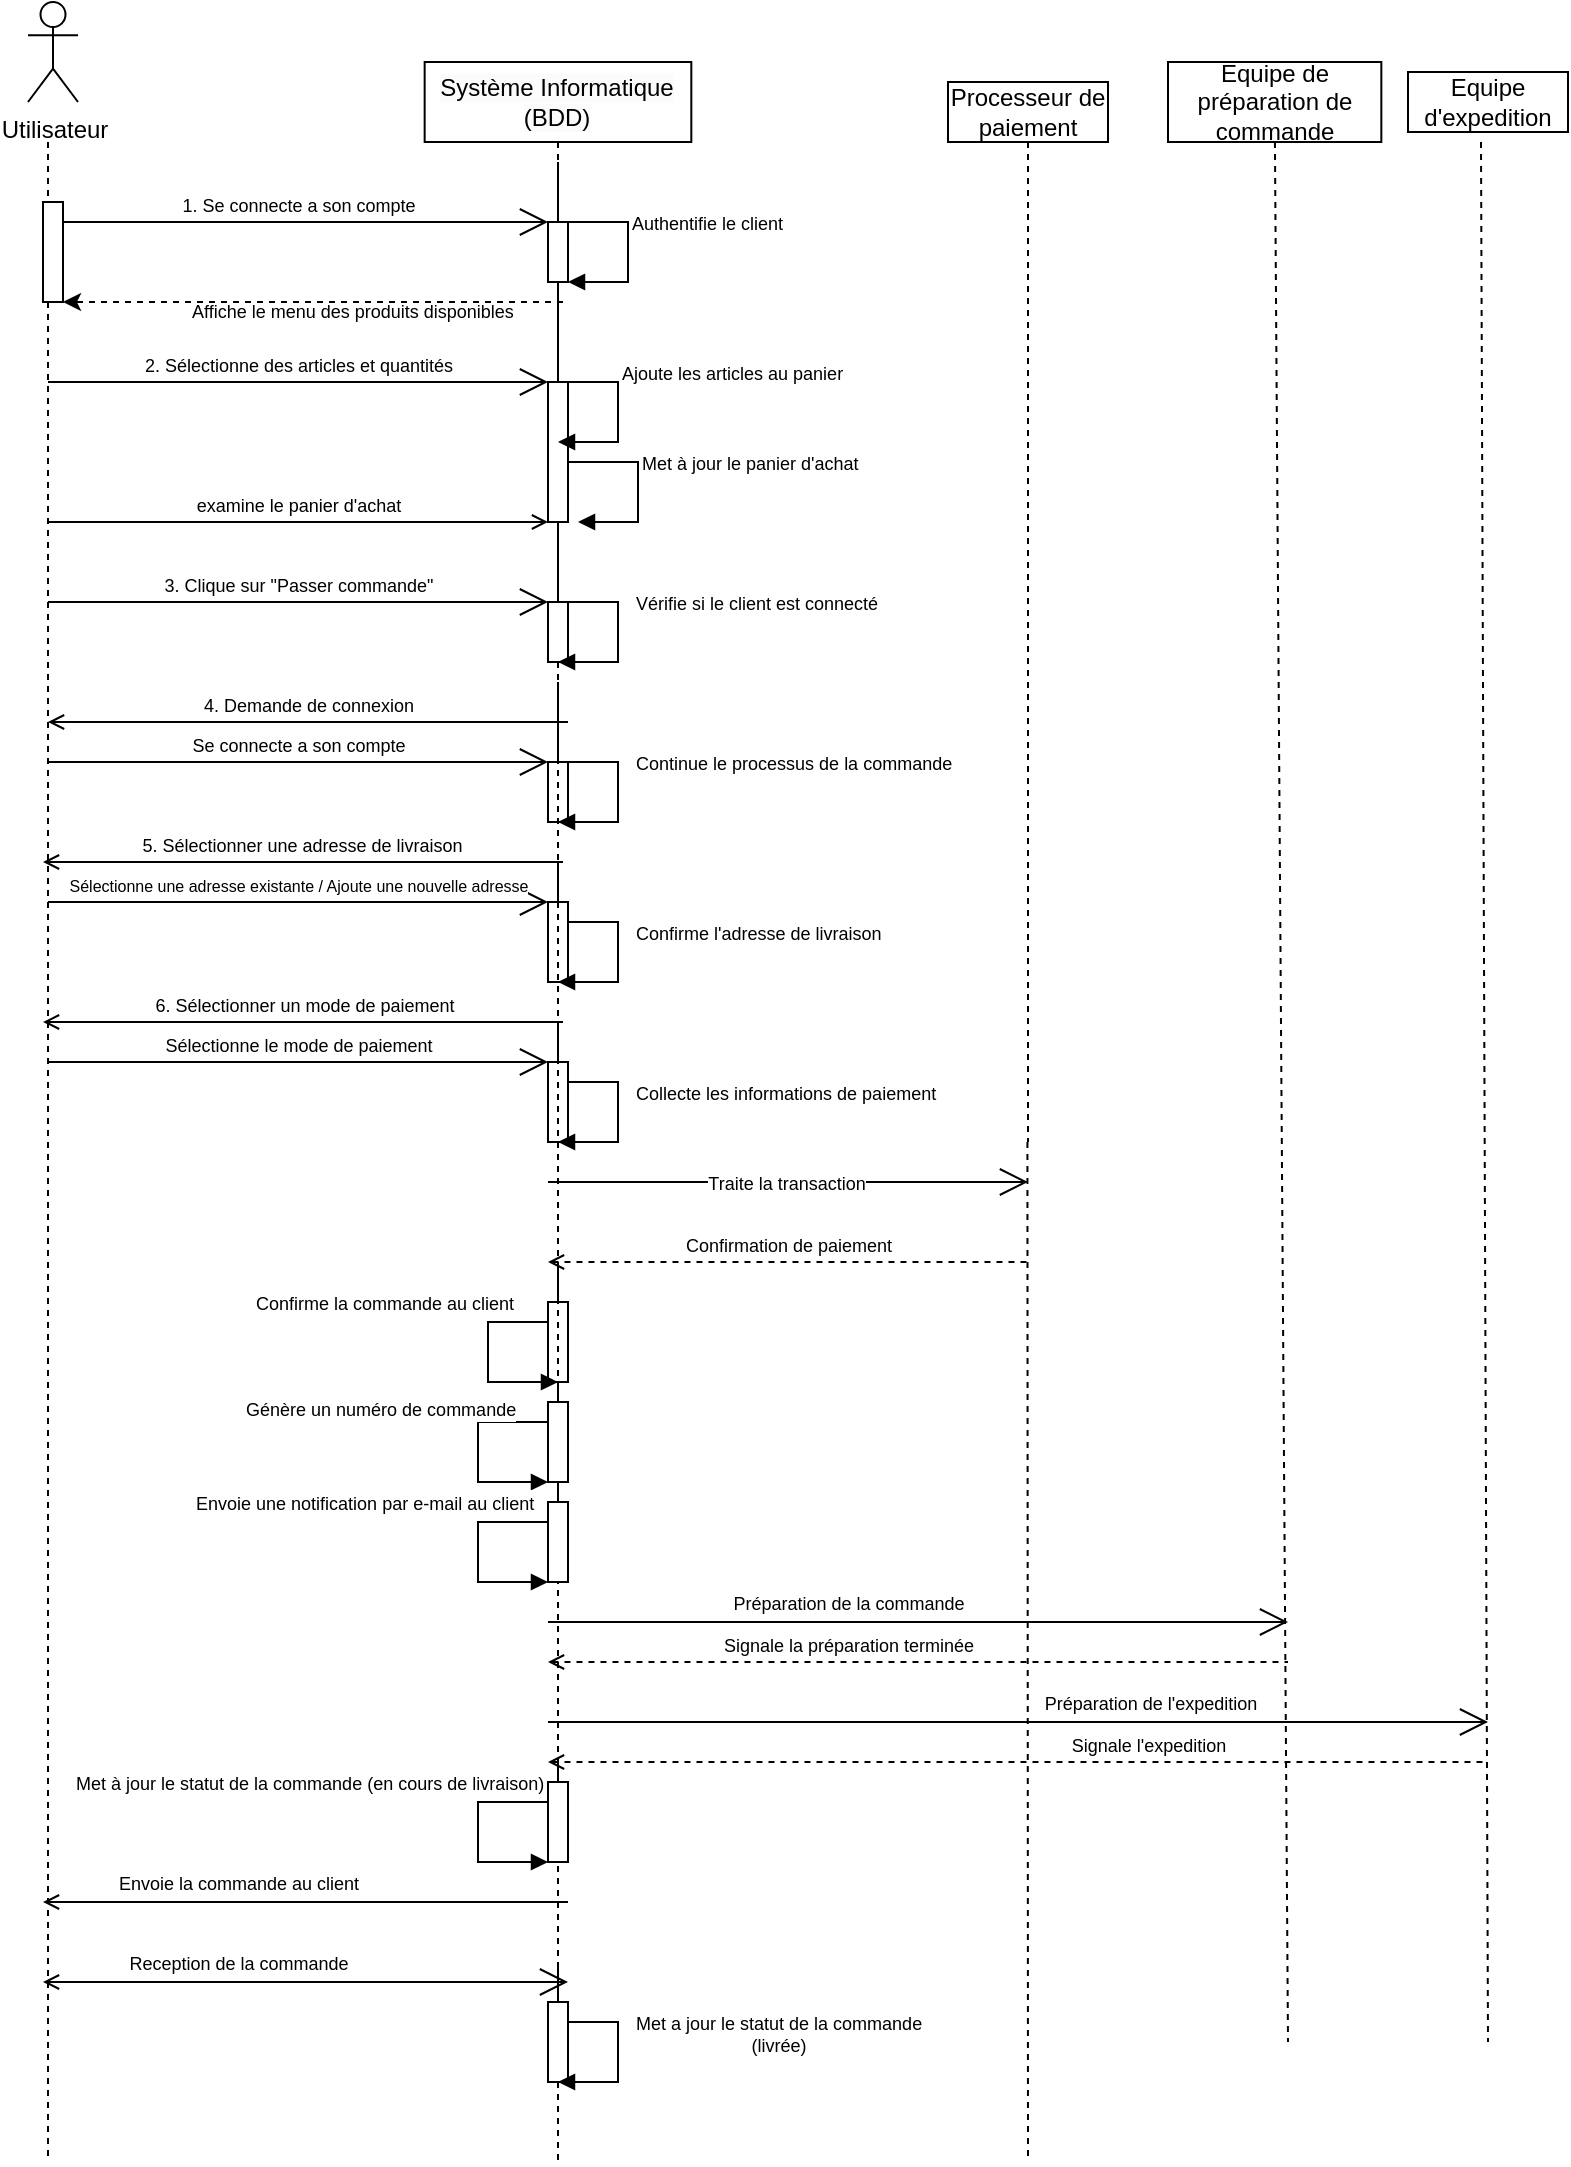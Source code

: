 <mxfile version="20.5.3" type="embed"><diagram name="Page-1" id="2YBvvXClWsGukQMizWep"><mxGraphModel dx="424" dy="315" grid="1" gridSize="10" guides="1" tooltips="1" connect="1" arrows="1" fold="1" page="1" pageScale="1" pageWidth="850" pageHeight="1100" math="0" shadow="0"><root><mxCell id="0"/><mxCell id="1" parent="0"/><mxCell id="ProQ5WsEuDGaB4_OJGiQ-37" value="&lt;span style=&quot;color: rgb(0, 0, 0); font-family: Helvetica; font-size: 12px; font-style: normal; font-variant-ligatures: normal; font-variant-caps: normal; font-weight: 400; letter-spacing: normal; orphans: 2; text-align: center; text-indent: 0px; text-transform: none; widows: 2; word-spacing: 0px; -webkit-text-stroke-width: 0px; background-color: rgb(251, 251, 251); text-decoration-thickness: initial; text-decoration-style: initial; text-decoration-color: initial; float: none; display: inline !important;&quot;&gt;Système Informatique (BDD)&lt;/span&gt;" style="shape=rect;html=1;whiteSpace=wrap;align=center;" parent="1" vertex="1"><mxGeometry x="268.33" y="40" width="133.33" height="40" as="geometry"/></mxCell><mxCell id="ProQ5WsEuDGaB4_OJGiQ-38" value="" style="edgeStyle=none;dashed=1;html=1;endArrow=none;rounded=0;" parent="1" source="9CjI7pjVheDTGjvXBxxW-8" edge="1"><mxGeometry relative="1" as="geometry"><mxPoint x="80" y="1090" as="targetPoint"/><mxPoint x="80" y="170" as="sourcePoint"/></mxGeometry></mxCell><mxCell id="ProQ5WsEuDGaB4_OJGiQ-39" value="" style="edgeStyle=none;dashed=1;html=1;endArrow=none;rounded=0;" parent="1" source="9CjI7pjVheDTGjvXBxxW-40" edge="1"><mxGeometry relative="1" as="geometry"><mxPoint x="335" y="1090" as="targetPoint"/><mxPoint x="334.76" y="160" as="sourcePoint"/></mxGeometry></mxCell><mxCell id="ProQ5WsEuDGaB4_OJGiQ-40" value="&lt;font style=&quot;font-size: 9px;&quot;&gt;1. Se connecte a son compte&lt;/font&gt;" style="edgeStyle=none;html=1;endArrow=open;verticalAlign=bottom;endSize=12;rounded=0;" parent="1" edge="1"><mxGeometry relative="1" as="geometry"><mxPoint x="80" y="120" as="sourcePoint"/><mxPoint x="330" y="120" as="targetPoint"/></mxGeometry></mxCell><mxCell id="ProQ5WsEuDGaB4_OJGiQ-55" value="&lt;font style=&quot;font-size: 9px;&quot;&gt;3.&amp;nbsp;Clique sur &quot;Passer commande&quot;&lt;/font&gt;" style="edgeStyle=none;html=1;endArrow=open;verticalAlign=bottom;endSize=12;rounded=0;endFill=0;startArrow=none;startFill=0;" parent="1" edge="1"><mxGeometry relative="1" as="geometry"><mxPoint x="80" y="310" as="sourcePoint"/><mxPoint x="330" y="310" as="targetPoint"/><Array as="points"><mxPoint x="230" y="310"/></Array></mxGeometry></mxCell><mxCell id="ProQ5WsEuDGaB4_OJGiQ-57" value="&lt;font style=&quot;font-size: 9px;&quot;&gt;4.&amp;nbsp;Demande de connexion&lt;/font&gt;" style="edgeStyle=none;html=1;endArrow=none;verticalAlign=bottom;endSize=12;rounded=0;endFill=0;startArrow=open;startFill=0;" parent="1" edge="1"><mxGeometry relative="1" as="geometry"><mxPoint x="80" y="370" as="sourcePoint"/><mxPoint x="340" y="370" as="targetPoint"/><Array as="points"><mxPoint x="230" y="370"/></Array></mxGeometry></mxCell><mxCell id="ProQ5WsEuDGaB4_OJGiQ-58" value="&lt;font style=&quot;font-size: 9px;&quot;&gt;5. Sélectionner une adresse de livraison&amp;nbsp;&lt;/font&gt;" style="edgeStyle=none;html=1;endArrow=none;verticalAlign=bottom;endSize=12;rounded=0;endFill=0;startArrow=open;startFill=0;" parent="1" edge="1"><mxGeometry relative="1" as="geometry"><mxPoint x="77.5" y="440" as="sourcePoint"/><mxPoint x="337.5" y="440" as="targetPoint"/><Array as="points"><mxPoint x="227.5" y="440"/></Array></mxGeometry></mxCell><mxCell id="ProQ5WsEuDGaB4_OJGiQ-64" value="Processeur de paiement" style="shape=rect;html=1;whiteSpace=wrap;align=center;" parent="1" vertex="1"><mxGeometry x="530" y="50" width="80" height="30" as="geometry"/></mxCell><mxCell id="ProQ5WsEuDGaB4_OJGiQ-66" value="" style="edgeStyle=none;html=1;dashed=1;endArrow=none;rounded=0;" parent="1" source="ProQ5WsEuDGaB4_OJGiQ-64" edge="1"><mxGeometry relative="1" as="geometry"><mxPoint x="570" y="580" as="targetPoint"/></mxGeometry></mxCell><mxCell id="ProQ5WsEuDGaB4_OJGiQ-70" value="&lt;font style=&quot;font-size: 9px;&quot;&gt;examine le panier d'achat&lt;/font&gt;" style="html=1;verticalAlign=bottom;endArrow=none;endSize=8;curved=0;rounded=0;endFill=0;startArrow=open;startFill=0;" parent="1" edge="1"><mxGeometry relative="1" as="geometry"><mxPoint x="330" y="270" as="sourcePoint"/><mxPoint x="80" y="270" as="targetPoint"/></mxGeometry></mxCell><mxCell id="9CjI7pjVheDTGjvXBxxW-2" value="&lt;font style=&quot;font-size: 9px;&quot;&gt;Authentifie le client&lt;/font&gt;" style="html=1;align=left;spacingLeft=2;endArrow=block;rounded=0;edgeStyle=orthogonalEdgeStyle;curved=0;rounded=0;" parent="1" edge="1"><mxGeometry relative="1" as="geometry"><mxPoint x="335" y="90" as="sourcePoint"/><Array as="points"><mxPoint x="370" y="120"/></Array><mxPoint x="340" y="150" as="targetPoint"/></mxGeometry></mxCell><mxCell id="9CjI7pjVheDTGjvXBxxW-3" value="" style="edgeStyle=none;dashed=1;html=1;endArrow=none;rounded=0;" parent="1" source="ProQ5WsEuDGaB4_OJGiQ-37" target="9CjI7pjVheDTGjvXBxxW-1" edge="1"><mxGeometry relative="1" as="geometry"><mxPoint x="330" y="920" as="targetPoint"/><mxPoint x="330" y="80" as="sourcePoint"/></mxGeometry></mxCell><mxCell id="9CjI7pjVheDTGjvXBxxW-10" style="edgeStyle=orthogonalEdgeStyle;rounded=0;orthogonalLoop=1;jettySize=auto;html=1;curved=0;dashed=1;" parent="1" edge="1"><mxGeometry relative="1" as="geometry"><mxPoint x="87.5" y="160" as="targetPoint"/><mxPoint x="337.5" y="160" as="sourcePoint"/></mxGeometry></mxCell><mxCell id="9CjI7pjVheDTGjvXBxxW-1" value="" style="html=1;points=[[0,0,0,0,5],[0,1,0,0,-5],[1,0,0,0,5],[1,1,0,0,-5]];perimeter=orthogonalPerimeter;outlineConnect=0;targetShapes=umlLifeline;portConstraint=eastwest;newEdgeStyle={&quot;curved&quot;:0,&quot;rounded&quot;:0};" parent="1" vertex="1"><mxGeometry x="330" y="120" width="10" height="30" as="geometry"/></mxCell><mxCell id="9CjI7pjVheDTGjvXBxxW-5" value="Utilisateur" style="shape=umlActor;verticalLabelPosition=bottom;verticalAlign=top;html=1;" parent="1" vertex="1"><mxGeometry x="70" y="10" width="25" height="50" as="geometry"/></mxCell><mxCell id="9CjI7pjVheDTGjvXBxxW-9" value="" style="edgeStyle=none;dashed=1;html=1;endArrow=none;rounded=0;" parent="1" target="9CjI7pjVheDTGjvXBxxW-8" edge="1"><mxGeometry relative="1" as="geometry"><mxPoint x="80" y="920" as="targetPoint"/><mxPoint x="80" y="80" as="sourcePoint"/></mxGeometry></mxCell><mxCell id="9CjI7pjVheDTGjvXBxxW-8" value="" style="html=1;points=[[0,0,0,0,5],[0,1,0,0,-5],[1,0,0,0,5],[1,1,0,0,-5]];perimeter=orthogonalPerimeter;outlineConnect=0;targetShapes=umlLifeline;portConstraint=eastwest;newEdgeStyle={&quot;curved&quot;:0,&quot;rounded&quot;:0};" parent="1" vertex="1"><mxGeometry x="77.5" y="110" width="10" height="50" as="geometry"/></mxCell><mxCell id="9CjI7pjVheDTGjvXBxxW-11" value="&lt;font style=&quot;font-size: 9px;&quot;&gt;Affiche le menu des produits disponibles&lt;/font&gt;" style="text;whiteSpace=wrap;html=1;" parent="1" vertex="1"><mxGeometry x="150" y="150" width="225" height="20" as="geometry"/></mxCell><mxCell id="9CjI7pjVheDTGjvXBxxW-13" value="&lt;font style=&quot;font-size: 9px;&quot;&gt;2. Sélectionne des articles et quantités&lt;/font&gt;" style="edgeStyle=none;html=1;endArrow=open;verticalAlign=bottom;endSize=12;rounded=0;" parent="1" target="9CjI7pjVheDTGjvXBxxW-14" edge="1"><mxGeometry relative="1" as="geometry"><mxPoint x="80" y="200" as="sourcePoint"/><mxPoint x="340" y="200" as="targetPoint"/></mxGeometry></mxCell><mxCell id="9CjI7pjVheDTGjvXBxxW-14" value="" style="html=1;points=[[0,0,0,0,5],[0,1,0,0,-5],[1,0,0,0,5],[1,1,0,0,-5]];perimeter=orthogonalPerimeter;outlineConnect=0;targetShapes=umlLifeline;portConstraint=eastwest;newEdgeStyle={&quot;curved&quot;:0,&quot;rounded&quot;:0};" parent="1" vertex="1"><mxGeometry x="330" y="200" width="10" height="70" as="geometry"/></mxCell><mxCell id="9CjI7pjVheDTGjvXBxxW-15" value="&lt;font style=&quot;font-size: 9px;&quot;&gt;Ajoute les articles au panier&lt;/font&gt;" style="html=1;align=left;spacingLeft=2;endArrow=block;rounded=0;edgeStyle=orthogonalEdgeStyle;curved=0;rounded=0;" parent="1" edge="1"><mxGeometry x="0.142" y="5" relative="1" as="geometry"><mxPoint x="330" y="150" as="sourcePoint"/><Array as="points"><mxPoint x="335" y="200"/><mxPoint x="365" y="200"/><mxPoint x="365" y="230"/></Array><mxPoint x="335" y="230" as="targetPoint"/><mxPoint as="offset"/></mxGeometry></mxCell><mxCell id="9CjI7pjVheDTGjvXBxxW-16" value="&lt;font style=&quot;font-size: 9px;&quot;&gt;Met à jour le panier d'achat&lt;/font&gt;" style="html=1;align=left;spacingLeft=2;endArrow=block;rounded=0;edgeStyle=orthogonalEdgeStyle;curved=0;rounded=0;" parent="1" edge="1"><mxGeometry relative="1" as="geometry"><mxPoint x="340" y="210" as="sourcePoint"/><Array as="points"><mxPoint x="375" y="240"/></Array><mxPoint x="345" y="270" as="targetPoint"/></mxGeometry></mxCell><mxCell id="9CjI7pjVheDTGjvXBxxW-17" value="" style="html=1;points=[[0,0,0,0,5],[0,1,0,0,-5],[1,0,0,0,5],[1,1,0,0,-5]];perimeter=orthogonalPerimeter;outlineConnect=0;targetShapes=umlLifeline;portConstraint=eastwest;newEdgeStyle={&quot;curved&quot;:0,&quot;rounded&quot;:0};" parent="1" vertex="1"><mxGeometry x="330" y="310" width="10" height="30" as="geometry"/></mxCell><mxCell id="9CjI7pjVheDTGjvXBxxW-19" value="&lt;font style=&quot;font-size: 9px;&quot;&gt;Vérifie si le client est connecté&lt;/font&gt;" style="html=1;align=left;spacingLeft=2;endArrow=block;rounded=0;edgeStyle=orthogonalEdgeStyle;curved=0;rounded=0;" parent="1" source="9CjI7pjVheDTGjvXBxxW-14" edge="1"><mxGeometry x="0.077" y="5" relative="1" as="geometry"><mxPoint x="330" y="280" as="sourcePoint"/><Array as="points"><mxPoint x="335" y="310"/><mxPoint x="365" y="310"/><mxPoint x="365" y="340"/></Array><mxPoint x="335" y="340" as="targetPoint"/><mxPoint as="offset"/></mxGeometry></mxCell><mxCell id="9CjI7pjVheDTGjvXBxxW-21" value="&lt;font style=&quot;font-size: 9px;&quot;&gt;Se connecte a son compte&lt;/font&gt;" style="edgeStyle=none;html=1;endArrow=open;verticalAlign=bottom;endSize=12;rounded=0;endFill=0;startArrow=none;startFill=0;" parent="1" edge="1"><mxGeometry relative="1" as="geometry"><mxPoint x="80" y="390" as="sourcePoint"/><mxPoint x="330" y="390" as="targetPoint"/><Array as="points"><mxPoint x="220" y="390"/></Array></mxGeometry></mxCell><mxCell id="9CjI7pjVheDTGjvXBxxW-22" value="" style="html=1;points=[[0,0,0,0,5],[0,1,0,0,-5],[1,0,0,0,5],[1,1,0,0,-5]];perimeter=orthogonalPerimeter;outlineConnect=0;targetShapes=umlLifeline;portConstraint=eastwest;newEdgeStyle={&quot;curved&quot;:0,&quot;rounded&quot;:0};" parent="1" vertex="1"><mxGeometry x="330" y="390" width="10" height="30" as="geometry"/></mxCell><mxCell id="9CjI7pjVheDTGjvXBxxW-23" value="&lt;font style=&quot;font-size: 9px;&quot;&gt;Continue le processus de la commande&lt;/font&gt;" style="html=1;align=left;spacingLeft=2;endArrow=block;rounded=0;edgeStyle=orthogonalEdgeStyle;curved=0;rounded=0;" parent="1" edge="1"><mxGeometry x="0.077" y="5" relative="1" as="geometry"><mxPoint x="335" y="350" as="sourcePoint"/><Array as="points"><mxPoint x="335" y="390"/><mxPoint x="365" y="390"/><mxPoint x="365" y="420"/></Array><mxPoint x="335" y="420" as="targetPoint"/><mxPoint as="offset"/></mxGeometry></mxCell><mxCell id="9CjI7pjVheDTGjvXBxxW-24" value="&lt;font style=&quot;font-size: 8px;&quot;&gt;Sélectionne une adresse existante / Ajoute une nouvelle adresse&lt;/font&gt;" style="edgeStyle=none;html=1;endArrow=open;verticalAlign=bottom;endSize=12;rounded=0;endFill=0;startArrow=none;startFill=0;" parent="1" edge="1"><mxGeometry relative="1" as="geometry"><mxPoint x="80" y="460" as="sourcePoint"/><mxPoint x="330" y="460" as="targetPoint"/><Array as="points"><mxPoint x="220" y="460"/></Array></mxGeometry></mxCell><mxCell id="9CjI7pjVheDTGjvXBxxW-25" value="" style="html=1;points=[[0,0,0,0,5],[0,1,0,0,-5],[1,0,0,0,5],[1,1,0,0,-5]];perimeter=orthogonalPerimeter;outlineConnect=0;targetShapes=umlLifeline;portConstraint=eastwest;newEdgeStyle={&quot;curved&quot;:0,&quot;rounded&quot;:0};" parent="1" vertex="1"><mxGeometry x="330" y="460" width="10" height="40" as="geometry"/></mxCell><mxCell id="9CjI7pjVheDTGjvXBxxW-27" value="&lt;font style=&quot;font-size: 9px;&quot;&gt;Confirme l'adresse de livraison&lt;/font&gt;" style="html=1;align=left;spacingLeft=2;endArrow=block;rounded=0;edgeStyle=orthogonalEdgeStyle;curved=0;rounded=0;entryX=0.5;entryY=1;entryDx=0;entryDy=0;entryPerimeter=0;" parent="1" target="9CjI7pjVheDTGjvXBxxW-25" edge="1"><mxGeometry x="0.077" y="5" relative="1" as="geometry"><mxPoint x="335" y="440" as="sourcePoint"/><Array as="points"><mxPoint x="335" y="460"/><mxPoint x="340" y="460"/><mxPoint x="340" y="470"/><mxPoint x="365" y="470"/><mxPoint x="365" y="500"/></Array><mxPoint x="335" y="510" as="targetPoint"/><mxPoint as="offset"/></mxGeometry></mxCell><mxCell id="9CjI7pjVheDTGjvXBxxW-28" value="&lt;font style=&quot;font-size: 9px;&quot;&gt;6. Sélectionner un mode de paiement&lt;/font&gt;" style="edgeStyle=none;html=1;endArrow=none;verticalAlign=bottom;endSize=12;rounded=0;endFill=0;startArrow=open;startFill=0;" parent="1" edge="1"><mxGeometry relative="1" as="geometry"><mxPoint x="77.5" y="520" as="sourcePoint"/><mxPoint x="337.5" y="520" as="targetPoint"/><Array as="points"><mxPoint x="227.5" y="520"/></Array></mxGeometry></mxCell><mxCell id="9CjI7pjVheDTGjvXBxxW-29" value="&lt;font style=&quot;font-size: 9px;&quot;&gt;Sélectionne le mode de paiement&lt;/font&gt;" style="edgeStyle=none;html=1;endArrow=open;verticalAlign=bottom;endSize=12;rounded=0;endFill=0;startArrow=none;startFill=0;" parent="1" edge="1"><mxGeometry relative="1" as="geometry"><mxPoint x="80" y="540" as="sourcePoint"/><mxPoint x="330" y="540" as="targetPoint"/><Array as="points"><mxPoint x="220" y="540"/></Array></mxGeometry></mxCell><mxCell id="9CjI7pjVheDTGjvXBxxW-31" value="" style="html=1;points=[[0,0,0,0,5],[0,1,0,0,-5],[1,0,0,0,5],[1,1,0,0,-5]];perimeter=orthogonalPerimeter;outlineConnect=0;targetShapes=umlLifeline;portConstraint=eastwest;newEdgeStyle={&quot;curved&quot;:0,&quot;rounded&quot;:0};" parent="1" vertex="1"><mxGeometry x="330" y="540" width="10" height="40" as="geometry"/></mxCell><mxCell id="9CjI7pjVheDTGjvXBxxW-32" value="&lt;font style=&quot;font-size: 9px;&quot;&gt;Collecte les informations de paiement&lt;/font&gt;" style="html=1;align=left;spacingLeft=2;endArrow=block;rounded=0;edgeStyle=orthogonalEdgeStyle;curved=0;rounded=0;entryX=0.5;entryY=1;entryDx=0;entryDy=0;entryPerimeter=0;" parent="1" target="9CjI7pjVheDTGjvXBxxW-31" edge="1"><mxGeometry x="0.077" y="5" relative="1" as="geometry"><mxPoint x="335" y="520" as="sourcePoint"/><Array as="points"><mxPoint x="335" y="540"/><mxPoint x="340" y="540"/><mxPoint x="340" y="550"/><mxPoint x="365" y="550"/><mxPoint x="365" y="580"/></Array><mxPoint x="335" y="590" as="targetPoint"/><mxPoint as="offset"/></mxGeometry></mxCell><mxCell id="9CjI7pjVheDTGjvXBxxW-34" value="" style="edgeStyle=none;html=1;endArrow=open;verticalAlign=bottom;endSize=12;rounded=0;endFill=0;startArrow=none;startFill=0;" parent="1" edge="1"><mxGeometry relative="1" as="geometry"><mxPoint x="330" y="600" as="sourcePoint"/><mxPoint x="570" y="600" as="targetPoint"/><Array as="points"><mxPoint x="480" y="600"/></Array></mxGeometry></mxCell><mxCell id="9CjI7pjVheDTGjvXBxxW-35" value="&lt;font style=&quot;font-size: 9px;&quot;&gt;Traite la transaction&lt;br&gt;&lt;/font&gt;" style="edgeLabel;html=1;align=center;verticalAlign=middle;resizable=0;points=[];" parent="9CjI7pjVheDTGjvXBxxW-34" vertex="1" connectable="0"><mxGeometry x="-0.01" y="1" relative="1" as="geometry"><mxPoint y="1" as="offset"/></mxGeometry></mxCell><mxCell id="9CjI7pjVheDTGjvXBxxW-36" value="" style="edgeStyle=none;html=1;dashed=1;endArrow=none;rounded=0;" parent="1" edge="1"><mxGeometry x="1" relative="1" as="geometry"><mxPoint x="570" y="1090" as="targetPoint"/><mxPoint x="569.71" y="580" as="sourcePoint"/></mxGeometry></mxCell><mxCell id="9CjI7pjVheDTGjvXBxxW-37" value="&lt;font style=&quot;font-size: 9px;&quot;&gt;Confirmation de paiement&lt;/font&gt;" style="edgeStyle=none;html=1;endArrow=none;verticalAlign=bottom;endSize=12;rounded=0;endFill=0;startArrow=open;startFill=0;dashed=1;" parent="1" edge="1"><mxGeometry relative="1" as="geometry"><mxPoint x="330" y="640" as="sourcePoint"/><mxPoint x="570" y="640" as="targetPoint"/><Array as="points"><mxPoint x="480" y="640"/></Array></mxGeometry></mxCell><mxCell id="9CjI7pjVheDTGjvXBxxW-38" value="" style="html=1;points=[[0,0,0,0,5],[0,1,0,0,-5],[1,0,0,0,5],[1,1,0,0,-5]];perimeter=orthogonalPerimeter;outlineConnect=0;targetShapes=umlLifeline;portConstraint=eastwest;newEdgeStyle={&quot;curved&quot;:0,&quot;rounded&quot;:0};" parent="1" vertex="1"><mxGeometry x="330" y="660" width="10" height="40" as="geometry"/></mxCell><mxCell id="9CjI7pjVheDTGjvXBxxW-39" value="&lt;font style=&quot;font-size: 9px;&quot;&gt;Confirme la commande au client&lt;/font&gt;" style="html=1;align=left;spacingLeft=2;endArrow=block;rounded=0;edgeStyle=orthogonalEdgeStyle;curved=0;rounded=0;entryX=0.5;entryY=1;entryDx=0;entryDy=0;entryPerimeter=0;" parent="1" target="9CjI7pjVheDTGjvXBxxW-38" edge="1"><mxGeometry y="-120" relative="1" as="geometry"><mxPoint x="335" y="640" as="sourcePoint"/><Array as="points"><mxPoint x="335" y="660"/><mxPoint x="330" y="660"/><mxPoint x="330" y="670"/><mxPoint x="300" y="670"/><mxPoint x="300" y="700"/></Array><mxPoint x="335" y="710" as="targetPoint"/><mxPoint y="-10" as="offset"/></mxGeometry></mxCell><mxCell id="9CjI7pjVheDTGjvXBxxW-41" value="" style="edgeStyle=none;dashed=1;html=1;endArrow=none;rounded=0;" parent="1" source="9CjI7pjVheDTGjvXBxxW-17" target="9CjI7pjVheDTGjvXBxxW-40" edge="1"><mxGeometry relative="1" as="geometry"><mxPoint x="334.76" y="920" as="targetPoint"/><mxPoint x="335" y="340" as="sourcePoint"/></mxGeometry></mxCell><mxCell id="9CjI7pjVheDTGjvXBxxW-40" value="" style="html=1;points=[[0,0,0,0,5],[0,1,0,0,-5],[1,0,0,0,5],[1,1,0,0,-5]];perimeter=orthogonalPerimeter;outlineConnect=0;targetShapes=umlLifeline;portConstraint=eastwest;newEdgeStyle={&quot;curved&quot;:0,&quot;rounded&quot;:0};" parent="1" vertex="1"><mxGeometry x="330" y="710" width="10" height="40" as="geometry"/></mxCell><mxCell id="9CjI7pjVheDTGjvXBxxW-42" value="&lt;font style=&quot;font-size: 9px;&quot;&gt;Génère un numéro de commande&lt;/font&gt;" style="html=1;align=left;spacingLeft=2;endArrow=block;rounded=0;edgeStyle=orthogonalEdgeStyle;curved=0;rounded=0;entryX=0.5;entryY=1;entryDx=0;entryDy=0;entryPerimeter=0;" parent="1" source="9CjI7pjVheDTGjvXBxxW-38" edge="1"><mxGeometry y="-120" relative="1" as="geometry"><mxPoint x="330" y="690" as="sourcePoint"/><Array as="points"><mxPoint x="335" y="710"/><mxPoint x="330" y="710"/><mxPoint x="330" y="720"/><mxPoint x="295" y="720"/><mxPoint x="295" y="750"/></Array><mxPoint x="330" y="750" as="targetPoint"/><mxPoint y="-10" as="offset"/></mxGeometry></mxCell><mxCell id="9CjI7pjVheDTGjvXBxxW-43" value="" style="html=1;points=[[0,0,0,0,5],[0,1,0,0,-5],[1,0,0,0,5],[1,1,0,0,-5]];perimeter=orthogonalPerimeter;outlineConnect=0;targetShapes=umlLifeline;portConstraint=eastwest;newEdgeStyle={&quot;curved&quot;:0,&quot;rounded&quot;:0};" parent="1" vertex="1"><mxGeometry x="330" y="760" width="10" height="40" as="geometry"/></mxCell><mxCell id="9CjI7pjVheDTGjvXBxxW-44" value="&lt;font style=&quot;font-size: 9px;&quot;&gt;Envoie une notification par e-mail au client&lt;/font&gt;" style="html=1;align=left;spacingLeft=2;endArrow=block;rounded=0;edgeStyle=orthogonalEdgeStyle;curved=0;rounded=0;entryX=0.5;entryY=1;entryDx=0;entryDy=0;entryPerimeter=0;" parent="1" edge="1"><mxGeometry x="-0.04" y="-145" relative="1" as="geometry"><mxPoint x="335" y="750" as="sourcePoint"/><Array as="points"><mxPoint x="335" y="760"/><mxPoint x="330" y="760"/><mxPoint x="330" y="770"/><mxPoint x="295" y="770"/><mxPoint x="295" y="800"/></Array><mxPoint x="330" y="800" as="targetPoint"/><mxPoint y="-10" as="offset"/></mxGeometry></mxCell><mxCell id="9CjI7pjVheDTGjvXBxxW-45" value="Equipe de préparation de commande" style="shape=rect;html=1;whiteSpace=wrap;align=center;" parent="1" vertex="1"><mxGeometry x="640" y="40" width="106.67" height="40" as="geometry"/></mxCell><mxCell id="9CjI7pjVheDTGjvXBxxW-46" value="" style="edgeStyle=none;html=1;dashed=1;endArrow=none;rounded=0;" parent="1" source="9CjI7pjVheDTGjvXBxxW-45" edge="1"><mxGeometry relative="1" as="geometry"><mxPoint x="700" y="1030" as="targetPoint"/></mxGeometry></mxCell><mxCell id="9CjI7pjVheDTGjvXBxxW-47" value="" style="edgeStyle=none;html=1;endArrow=open;verticalAlign=bottom;endSize=12;rounded=0;endFill=0;startArrow=none;startFill=0;" parent="1" edge="1"><mxGeometry relative="1" as="geometry"><mxPoint x="330" y="820" as="sourcePoint"/><mxPoint x="700" y="820" as="targetPoint"/><Array as="points"><mxPoint x="460" y="820"/></Array></mxGeometry></mxCell><mxCell id="9CjI7pjVheDTGjvXBxxW-48" value="&lt;font style=&quot;font-size: 9px;&quot;&gt;Préparation de la commande&lt;/font&gt;" style="edgeLabel;html=1;align=center;verticalAlign=middle;resizable=0;points=[];" parent="9CjI7pjVheDTGjvXBxxW-47" vertex="1" connectable="0"><mxGeometry x="-0.01" y="1" relative="1" as="geometry"><mxPoint x="-33" y="-9" as="offset"/></mxGeometry></mxCell><mxCell id="9CjI7pjVheDTGjvXBxxW-49" value="&lt;font style=&quot;font-size: 9px;&quot;&gt;Signale la préparation terminée&lt;/font&gt;" style="edgeStyle=none;html=1;endArrow=none;verticalAlign=bottom;endSize=12;rounded=0;endFill=0;startArrow=open;startFill=0;dashed=1;" parent="1" edge="1"><mxGeometry x="-0.189" relative="1" as="geometry"><mxPoint x="330" y="840" as="sourcePoint"/><mxPoint x="700" y="840" as="targetPoint"/><Array as="points"><mxPoint x="610" y="840"/></Array><mxPoint as="offset"/></mxGeometry></mxCell><mxCell id="9CjI7pjVheDTGjvXBxxW-50" value="Equipe d'expedition" style="shape=rect;html=1;whiteSpace=wrap;align=center;" parent="1" vertex="1"><mxGeometry x="760" y="45" width="80" height="30" as="geometry"/></mxCell><mxCell id="9CjI7pjVheDTGjvXBxxW-51" value="" style="edgeStyle=none;html=1;dashed=1;endArrow=none;rounded=0;" parent="1" edge="1"><mxGeometry relative="1" as="geometry"><mxPoint x="800" y="1030" as="targetPoint"/><mxPoint x="796.5" y="80" as="sourcePoint"/></mxGeometry></mxCell><mxCell id="9CjI7pjVheDTGjvXBxxW-52" value="" style="edgeStyle=none;html=1;endArrow=open;verticalAlign=bottom;endSize=12;rounded=0;endFill=0;startArrow=none;startFill=0;" parent="1" edge="1"><mxGeometry relative="1" as="geometry"><mxPoint x="330" y="870" as="sourcePoint"/><mxPoint x="800" y="870" as="targetPoint"/><Array as="points"><mxPoint x="460" y="870"/></Array></mxGeometry></mxCell><mxCell id="9CjI7pjVheDTGjvXBxxW-53" value="&lt;font style=&quot;font-size: 9px;&quot;&gt;Préparation de l'expedition&lt;/font&gt;" style="edgeLabel;html=1;align=center;verticalAlign=middle;resizable=0;points=[];" parent="9CjI7pjVheDTGjvXBxxW-52" vertex="1" connectable="0"><mxGeometry x="-0.01" y="1" relative="1" as="geometry"><mxPoint x="68" y="-9" as="offset"/></mxGeometry></mxCell><mxCell id="9CjI7pjVheDTGjvXBxxW-54" value="&lt;font style=&quot;font-size: 9px;&quot;&gt;Signale l'expedition&lt;/font&gt;" style="edgeStyle=none;html=1;endArrow=none;verticalAlign=bottom;endSize=12;rounded=0;endFill=0;startArrow=open;startFill=0;dashed=1;" parent="1" edge="1"><mxGeometry x="0.277" relative="1" as="geometry"><mxPoint x="330" y="890" as="sourcePoint"/><mxPoint x="800" y="890" as="targetPoint"/><Array as="points"><mxPoint x="710" y="890"/></Array><mxPoint as="offset"/></mxGeometry></mxCell><mxCell id="9CjI7pjVheDTGjvXBxxW-55" value="" style="html=1;points=[[0,0,0,0,5],[0,1,0,0,-5],[1,0,0,0,5],[1,1,0,0,-5]];perimeter=orthogonalPerimeter;outlineConnect=0;targetShapes=umlLifeline;portConstraint=eastwest;newEdgeStyle={&quot;curved&quot;:0,&quot;rounded&quot;:0};" parent="1" vertex="1"><mxGeometry x="330" y="900" width="10" height="40" as="geometry"/></mxCell><mxCell id="9CjI7pjVheDTGjvXBxxW-56" value="&lt;font style=&quot;font-size: 9px;&quot;&gt;Met à jour le statut de la commande (en cours de livraison)&lt;/font&gt;" style="html=1;align=left;spacingLeft=2;endArrow=block;rounded=0;edgeStyle=orthogonalEdgeStyle;curved=0;rounded=0;entryX=0.5;entryY=1;entryDx=0;entryDy=0;entryPerimeter=0;" parent="1" edge="1"><mxGeometry x="-0.04" y="-205" relative="1" as="geometry"><mxPoint x="335" y="890" as="sourcePoint"/><Array as="points"><mxPoint x="335" y="900"/><mxPoint x="330" y="900"/><mxPoint x="330" y="910"/><mxPoint x="295" y="910"/><mxPoint x="295" y="940"/></Array><mxPoint x="330" y="940" as="targetPoint"/><mxPoint y="-10" as="offset"/></mxGeometry></mxCell><mxCell id="9CjI7pjVheDTGjvXBxxW-57" value="" style="edgeStyle=none;html=1;endArrow=none;verticalAlign=bottom;endSize=12;rounded=0;endFill=0;startArrow=open;startFill=0;" parent="1" edge="1"><mxGeometry relative="1" as="geometry"><mxPoint x="77.5" y="960" as="sourcePoint"/><mxPoint x="340" y="960" as="targetPoint"/><Array as="points"><mxPoint x="207.5" y="960"/></Array></mxGeometry></mxCell><mxCell id="9CjI7pjVheDTGjvXBxxW-58" value="&lt;font style=&quot;font-size: 9px;&quot;&gt;Envoie la commande au client&lt;/font&gt;" style="edgeLabel;html=1;align=center;verticalAlign=middle;resizable=0;points=[];" parent="9CjI7pjVheDTGjvXBxxW-57" vertex="1" connectable="0"><mxGeometry x="-0.01" y="1" relative="1" as="geometry"><mxPoint x="-33" y="-9" as="offset"/></mxGeometry></mxCell><mxCell id="9CjI7pjVheDTGjvXBxxW-59" value="" style="edgeStyle=none;html=1;endArrow=open;verticalAlign=bottom;endSize=12;rounded=0;endFill=0;startArrow=open;startFill=0;" parent="1" edge="1"><mxGeometry relative="1" as="geometry"><mxPoint x="77.5" y="1000" as="sourcePoint"/><mxPoint x="340" y="1000" as="targetPoint"/><Array as="points"><mxPoint x="207.5" y="1000"/></Array></mxGeometry></mxCell><mxCell id="9CjI7pjVheDTGjvXBxxW-60" value="&lt;font style=&quot;font-size: 9px;&quot;&gt;Reception de la commande&lt;/font&gt;" style="edgeLabel;html=1;align=center;verticalAlign=middle;resizable=0;points=[];" parent="9CjI7pjVheDTGjvXBxxW-59" vertex="1" connectable="0"><mxGeometry x="-0.01" y="1" relative="1" as="geometry"><mxPoint x="-33" y="-9" as="offset"/></mxGeometry></mxCell><mxCell id="9CjI7pjVheDTGjvXBxxW-62" value="" style="html=1;points=[[0,0,0,0,5],[0,1,0,0,-5],[1,0,0,0,5],[1,1,0,0,-5]];perimeter=orthogonalPerimeter;outlineConnect=0;targetShapes=umlLifeline;portConstraint=eastwest;newEdgeStyle={&quot;curved&quot;:0,&quot;rounded&quot;:0};" parent="1" vertex="1"><mxGeometry x="330" y="1010" width="10" height="40" as="geometry"/></mxCell><mxCell id="9CjI7pjVheDTGjvXBxxW-63" value="&lt;div style=&quot;text-align: center;&quot;&gt;&lt;span style=&quot;font-size: 9px;&quot;&gt;Met a jour le statut de la commande&lt;/span&gt;&lt;/div&gt;&lt;font style=&quot;font-size: 9px;&quot;&gt;&lt;div style=&quot;text-align: center;&quot;&gt;(livrée)&lt;/div&gt;&lt;/font&gt;" style="html=1;align=left;spacingLeft=2;endArrow=block;rounded=0;edgeStyle=orthogonalEdgeStyle;curved=0;rounded=0;entryX=0.5;entryY=1;entryDx=0;entryDy=0;entryPerimeter=0;" parent="1" target="9CjI7pjVheDTGjvXBxxW-62" edge="1"><mxGeometry x="0.077" y="5" relative="1" as="geometry"><mxPoint x="335" y="990" as="sourcePoint"/><Array as="points"><mxPoint x="335" y="1010"/><mxPoint x="340" y="1010"/><mxPoint x="340" y="1020"/><mxPoint x="365" y="1020"/><mxPoint x="365" y="1050"/></Array><mxPoint x="335" y="1060" as="targetPoint"/><mxPoint as="offset"/></mxGeometry></mxCell></root></mxGraphModel></diagram></mxfile>